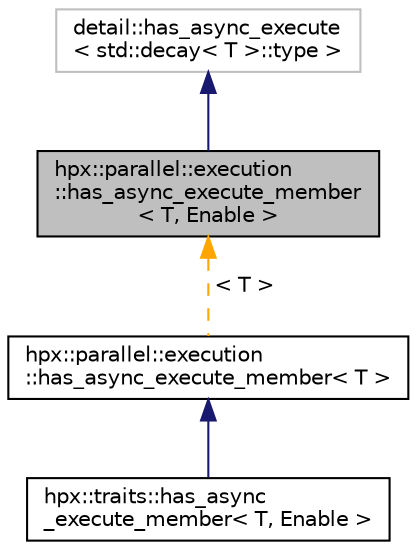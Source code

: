 digraph "hpx::parallel::execution::has_async_execute_member&lt; T, Enable &gt;"
{
  edge [fontname="Helvetica",fontsize="10",labelfontname="Helvetica",labelfontsize="10"];
  node [fontname="Helvetica",fontsize="10",shape=record];
  Node0 [label="hpx::parallel::execution\l::has_async_execute_member\l\< T, Enable \>",height=0.2,width=0.4,color="black", fillcolor="grey75", style="filled", fontcolor="black"];
  Node1 -> Node0 [dir="back",color="midnightblue",fontsize="10",style="solid",fontname="Helvetica"];
  Node1 [label="detail::has_async_execute\l\< std::decay\< T \>::type \>",height=0.2,width=0.4,color="grey75", fillcolor="white", style="filled"];
  Node0 -> Node2 [dir="back",color="orange",fontsize="10",style="dashed",label=" \< T \>" ,fontname="Helvetica"];
  Node2 [label="hpx::parallel::execution\l::has_async_execute_member\< T \>",height=0.2,width=0.4,color="black", fillcolor="white", style="filled",URL="$d2/dc2/structhpx_1_1parallel_1_1execution_1_1has__async__execute__member.html"];
  Node2 -> Node3 [dir="back",color="midnightblue",fontsize="10",style="solid",fontname="Helvetica"];
  Node3 [label="hpx::traits::has_async\l_execute_member\< T, Enable \>",height=0.2,width=0.4,color="black", fillcolor="white", style="filled",URL="$d7/dce/structhpx_1_1traits_1_1has__async__execute__member.html"];
}
